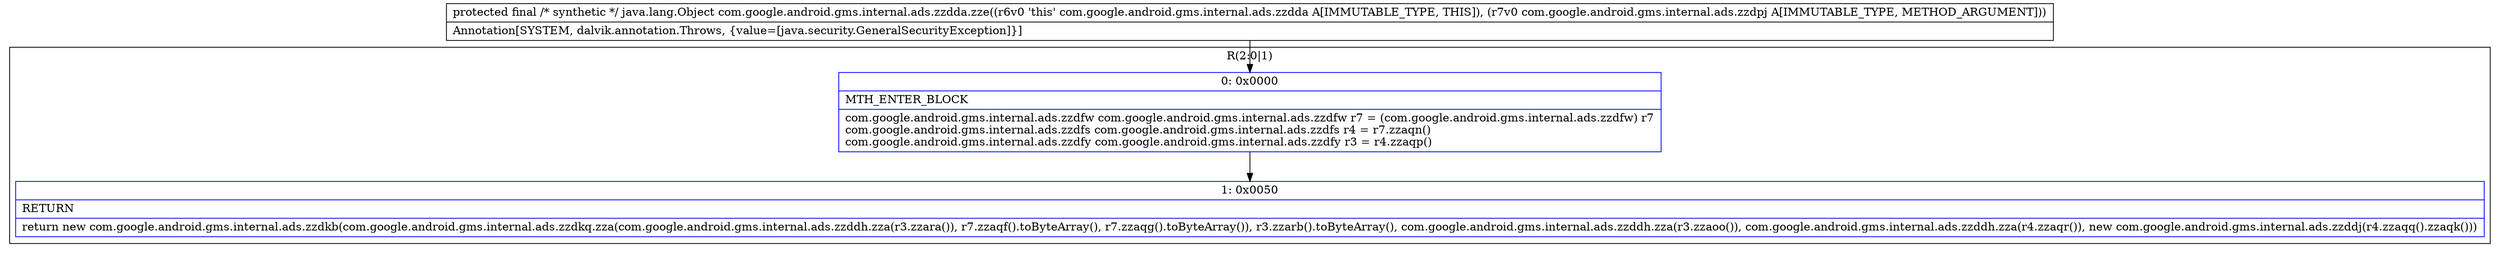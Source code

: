 digraph "CFG forcom.google.android.gms.internal.ads.zzdda.zze(Lcom\/google\/android\/gms\/internal\/ads\/zzdpj;)Ljava\/lang\/Object;" {
subgraph cluster_Region_656621564 {
label = "R(2:0|1)";
node [shape=record,color=blue];
Node_0 [shape=record,label="{0\:\ 0x0000|MTH_ENTER_BLOCK\l|com.google.android.gms.internal.ads.zzdfw com.google.android.gms.internal.ads.zzdfw r7 = (com.google.android.gms.internal.ads.zzdfw) r7\lcom.google.android.gms.internal.ads.zzdfs com.google.android.gms.internal.ads.zzdfs r4 = r7.zzaqn()\lcom.google.android.gms.internal.ads.zzdfy com.google.android.gms.internal.ads.zzdfy r3 = r4.zzaqp()\l}"];
Node_1 [shape=record,label="{1\:\ 0x0050|RETURN\l|return new com.google.android.gms.internal.ads.zzdkb(com.google.android.gms.internal.ads.zzdkq.zza(com.google.android.gms.internal.ads.zzddh.zza(r3.zzara()), r7.zzaqf().toByteArray(), r7.zzaqg().toByteArray()), r3.zzarb().toByteArray(), com.google.android.gms.internal.ads.zzddh.zza(r3.zzaoo()), com.google.android.gms.internal.ads.zzddh.zza(r4.zzaqr()), new com.google.android.gms.internal.ads.zzddj(r4.zzaqq().zzaqk()))\l}"];
}
MethodNode[shape=record,label="{protected final \/* synthetic *\/ java.lang.Object com.google.android.gms.internal.ads.zzdda.zze((r6v0 'this' com.google.android.gms.internal.ads.zzdda A[IMMUTABLE_TYPE, THIS]), (r7v0 com.google.android.gms.internal.ads.zzdpj A[IMMUTABLE_TYPE, METHOD_ARGUMENT]))  | Annotation[SYSTEM, dalvik.annotation.Throws, \{value=[java.security.GeneralSecurityException]\}]\l}"];
MethodNode -> Node_0;
Node_0 -> Node_1;
}

